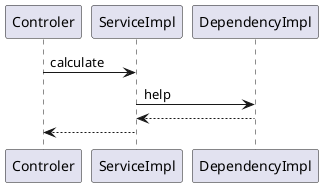 @startuml

Controler -> ServiceImpl: calculate
ServiceImpl -> DependencyImpl: help
DependencyImpl --> ServiceImpl
ServiceImpl --> Controler

@enduml
